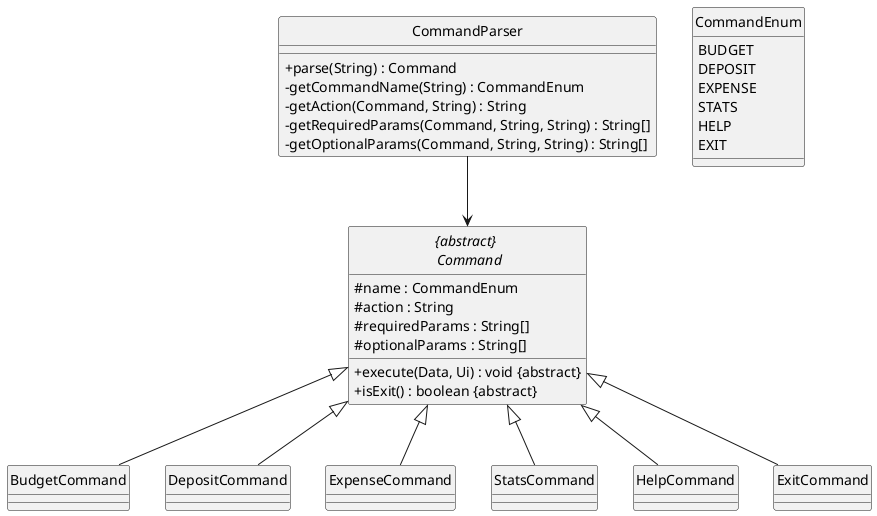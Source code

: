 @startuml
hide footbox
hide circle
skinparam classAttributeIconSize 0

abstract class "{abstract} \n Command" {
    #name : CommandEnum
    #action : String
    #requiredParams : String[]
    #optionalParams : String[]

    +execute(Data, Ui) : void &#123;abstract&#125;
    +isExit() : boolean &#123;abstract&#125;
}

enum CommandEnum {
    BUDGET
    DEPOSIT
    EXPENSE
    STATS
    HELP
    EXIT
}

class CommandParser {
    +parse(String) : Command
    -getCommandName(String) : CommandEnum
    -getAction(Command, String) : String
    -getRequiredParams(Command, String, String) : String[]
    -getOptionalParams(Command, String, String) : String[]
}

CommandParser --> "{abstract} \n Command"

class BudgetCommand {
}

class DepositCommand {
}

class ExpenseCommand {
}

class StatsCommand {
}

class HelpCommand {
}

class ExitCommand {
}

"{abstract} \n Command" <|-- BudgetCommand
"{abstract} \n Command" <|-- DepositCommand
"{abstract} \n Command" <|-- ExpenseCommand
"{abstract} \n Command" <|-- StatsCommand
"{abstract} \n Command" <|-- ExitCommand
"{abstract} \n Command" <|-- HelpCommand
@enduml